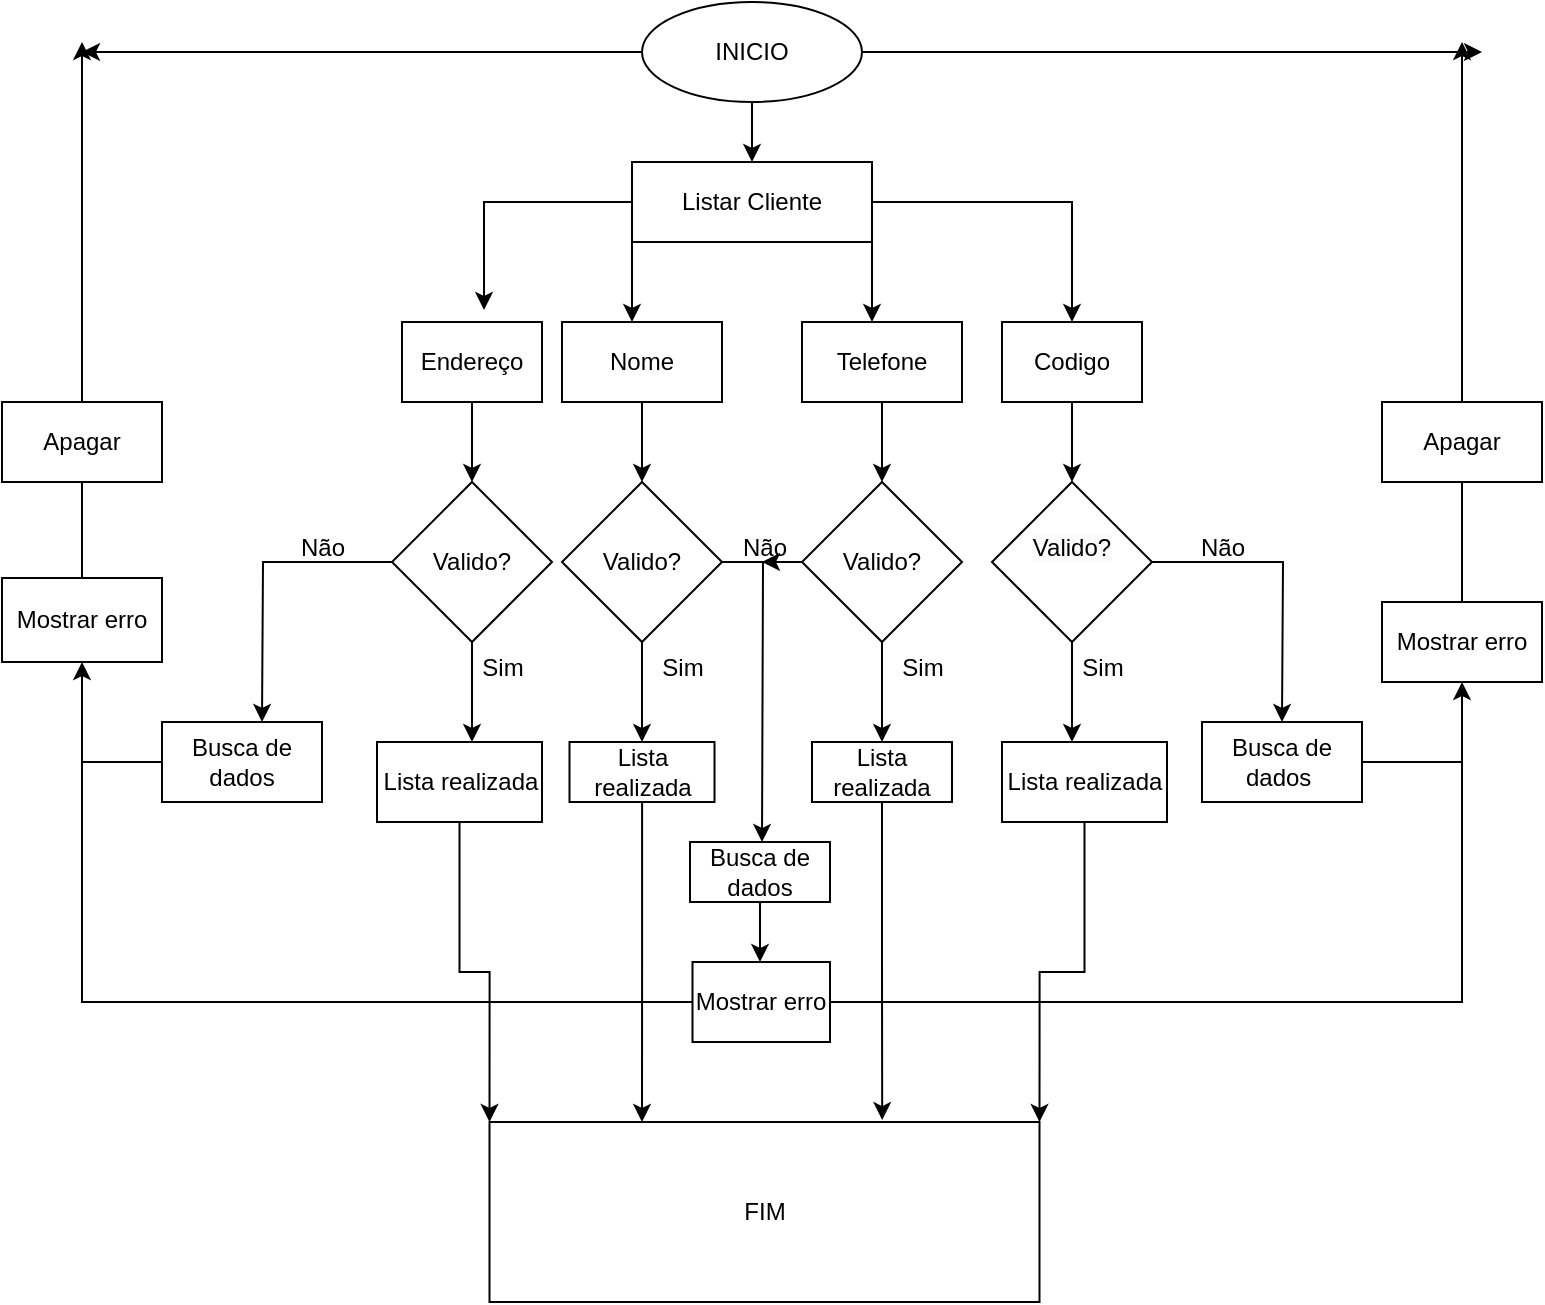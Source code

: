 <mxfile version="24.4.6" type="device" pages="4">
  <diagram name="Página-1" id="yovmghNNfFtqy-05NkIn">
    <mxGraphModel dx="1434" dy="782" grid="1" gridSize="10" guides="1" tooltips="1" connect="1" arrows="1" fold="1" page="1" pageScale="1" pageWidth="827" pageHeight="1169" math="0" shadow="0">
      <root>
        <mxCell id="0" />
        <mxCell id="1" parent="0" />
        <mxCell id="1Sxq55BMcCMkCKBK2sVI-22" style="edgeStyle=orthogonalEdgeStyle;rounded=0;orthogonalLoop=1;jettySize=auto;html=1;" parent="1" source="1Sxq55BMcCMkCKBK2sVI-19" target="1Sxq55BMcCMkCKBK2sVI-23" edge="1">
          <mxGeometry relative="1" as="geometry">
            <mxPoint x="375" y="120" as="targetPoint" />
          </mxGeometry>
        </mxCell>
        <mxCell id="0tiJXVY89KR2C-moHw-1-3" style="edgeStyle=orthogonalEdgeStyle;rounded=0;orthogonalLoop=1;jettySize=auto;html=1;" edge="1" parent="1" source="1Sxq55BMcCMkCKBK2sVI-19">
          <mxGeometry relative="1" as="geometry">
            <mxPoint x="40" y="65" as="targetPoint" />
          </mxGeometry>
        </mxCell>
        <mxCell id="0tiJXVY89KR2C-moHw-1-6" style="edgeStyle=orthogonalEdgeStyle;rounded=0;orthogonalLoop=1;jettySize=auto;html=1;" edge="1" parent="1" source="1Sxq55BMcCMkCKBK2sVI-19">
          <mxGeometry relative="1" as="geometry">
            <mxPoint x="740" y="65" as="targetPoint" />
          </mxGeometry>
        </mxCell>
        <mxCell id="1Sxq55BMcCMkCKBK2sVI-19" value="INICIO" style="ellipse;whiteSpace=wrap;html=1;" parent="1" vertex="1">
          <mxGeometry x="320" y="40" width="110" height="50" as="geometry" />
        </mxCell>
        <mxCell id="1Sxq55BMcCMkCKBK2sVI-24" style="edgeStyle=orthogonalEdgeStyle;rounded=0;orthogonalLoop=1;jettySize=auto;html=1;entryX=0.586;entryY=-0.15;entryDx=0;entryDy=0;entryPerimeter=0;" parent="1" source="1Sxq55BMcCMkCKBK2sVI-23" target="1Sxq55BMcCMkCKBK2sVI-25" edge="1">
          <mxGeometry relative="1" as="geometry">
            <mxPoint x="240" y="190" as="targetPoint" />
          </mxGeometry>
        </mxCell>
        <mxCell id="1Sxq55BMcCMkCKBK2sVI-31" style="edgeStyle=orthogonalEdgeStyle;rounded=0;orthogonalLoop=1;jettySize=auto;html=1;" parent="1" source="1Sxq55BMcCMkCKBK2sVI-23" target="1Sxq55BMcCMkCKBK2sVI-32" edge="1">
          <mxGeometry relative="1" as="geometry">
            <mxPoint x="520" y="200" as="targetPoint" />
          </mxGeometry>
        </mxCell>
        <mxCell id="1Sxq55BMcCMkCKBK2sVI-23" value="Listar Cliente" style="rounded=0;whiteSpace=wrap;html=1;" parent="1" vertex="1">
          <mxGeometry x="315" y="120" width="120" height="40" as="geometry" />
        </mxCell>
        <mxCell id="1Sxq55BMcCMkCKBK2sVI-37" style="edgeStyle=orthogonalEdgeStyle;rounded=0;orthogonalLoop=1;jettySize=auto;html=1;" parent="1" source="1Sxq55BMcCMkCKBK2sVI-25" edge="1">
          <mxGeometry relative="1" as="geometry">
            <mxPoint x="235" y="280" as="targetPoint" />
          </mxGeometry>
        </mxCell>
        <mxCell id="1Sxq55BMcCMkCKBK2sVI-25" value="Endereço" style="rounded=0;whiteSpace=wrap;html=1;" parent="1" vertex="1">
          <mxGeometry x="200" y="200" width="70" height="40" as="geometry" />
        </mxCell>
        <mxCell id="1Sxq55BMcCMkCKBK2sVI-26" value="" style="endArrow=classic;html=1;rounded=0;exitX=0;exitY=1;exitDx=0;exitDy=0;" parent="1" source="1Sxq55BMcCMkCKBK2sVI-23" edge="1">
          <mxGeometry width="50" height="50" relative="1" as="geometry">
            <mxPoint x="390" y="330" as="sourcePoint" />
            <mxPoint x="315" y="200" as="targetPoint" />
          </mxGeometry>
        </mxCell>
        <mxCell id="1Sxq55BMcCMkCKBK2sVI-38" style="edgeStyle=orthogonalEdgeStyle;rounded=0;orthogonalLoop=1;jettySize=auto;html=1;" parent="1" source="1Sxq55BMcCMkCKBK2sVI-27" edge="1">
          <mxGeometry relative="1" as="geometry">
            <mxPoint x="320" y="280" as="targetPoint" />
          </mxGeometry>
        </mxCell>
        <mxCell id="1Sxq55BMcCMkCKBK2sVI-27" value="Nome" style="rounded=0;whiteSpace=wrap;html=1;" parent="1" vertex="1">
          <mxGeometry x="280" y="200" width="80" height="40" as="geometry" />
        </mxCell>
        <mxCell id="1Sxq55BMcCMkCKBK2sVI-39" style="edgeStyle=orthogonalEdgeStyle;rounded=0;orthogonalLoop=1;jettySize=auto;html=1;" parent="1" source="1Sxq55BMcCMkCKBK2sVI-28" edge="1">
          <mxGeometry relative="1" as="geometry">
            <mxPoint x="440" y="280" as="targetPoint" />
          </mxGeometry>
        </mxCell>
        <mxCell id="1Sxq55BMcCMkCKBK2sVI-28" value="Telefone" style="rounded=0;whiteSpace=wrap;html=1;" parent="1" vertex="1">
          <mxGeometry x="400" y="200" width="80" height="40" as="geometry" />
        </mxCell>
        <mxCell id="1Sxq55BMcCMkCKBK2sVI-30" value="" style="endArrow=classic;html=1;rounded=0;exitX=1;exitY=1;exitDx=0;exitDy=0;" parent="1" source="1Sxq55BMcCMkCKBK2sVI-23" edge="1">
          <mxGeometry width="50" height="50" relative="1" as="geometry">
            <mxPoint x="390" y="330" as="sourcePoint" />
            <mxPoint x="435" y="200" as="targetPoint" />
          </mxGeometry>
        </mxCell>
        <mxCell id="1Sxq55BMcCMkCKBK2sVI-42" style="edgeStyle=orthogonalEdgeStyle;rounded=0;orthogonalLoop=1;jettySize=auto;html=1;" parent="1" source="1Sxq55BMcCMkCKBK2sVI-32" edge="1">
          <mxGeometry relative="1" as="geometry">
            <mxPoint x="535" y="280" as="targetPoint" />
          </mxGeometry>
        </mxCell>
        <mxCell id="1Sxq55BMcCMkCKBK2sVI-32" value="Codigo" style="rounded=0;whiteSpace=wrap;html=1;" parent="1" vertex="1">
          <mxGeometry x="500" y="200" width="70" height="40" as="geometry" />
        </mxCell>
        <mxCell id="1Sxq55BMcCMkCKBK2sVI-47" style="edgeStyle=orthogonalEdgeStyle;rounded=0;orthogonalLoop=1;jettySize=auto;html=1;" parent="1" source="1Sxq55BMcCMkCKBK2sVI-43" edge="1">
          <mxGeometry relative="1" as="geometry">
            <mxPoint x="235" y="410" as="targetPoint" />
          </mxGeometry>
        </mxCell>
        <mxCell id="1Sxq55BMcCMkCKBK2sVI-60" style="edgeStyle=orthogonalEdgeStyle;rounded=0;orthogonalLoop=1;jettySize=auto;html=1;" parent="1" source="1Sxq55BMcCMkCKBK2sVI-43" edge="1">
          <mxGeometry relative="1" as="geometry">
            <mxPoint x="130" y="400" as="targetPoint" />
          </mxGeometry>
        </mxCell>
        <mxCell id="1Sxq55BMcCMkCKBK2sVI-43" value="Valido?" style="rhombus;whiteSpace=wrap;html=1;" parent="1" vertex="1">
          <mxGeometry x="195" y="280" width="80" height="80" as="geometry" />
        </mxCell>
        <mxCell id="1Sxq55BMcCMkCKBK2sVI-48" style="edgeStyle=orthogonalEdgeStyle;rounded=0;orthogonalLoop=1;jettySize=auto;html=1;" parent="1" source="1Sxq55BMcCMkCKBK2sVI-44" edge="1">
          <mxGeometry relative="1" as="geometry">
            <mxPoint x="320" y="410" as="targetPoint" />
          </mxGeometry>
        </mxCell>
        <mxCell id="1Sxq55BMcCMkCKBK2sVI-56" style="edgeStyle=orthogonalEdgeStyle;rounded=0;orthogonalLoop=1;jettySize=auto;html=1;" parent="1" source="1Sxq55BMcCMkCKBK2sVI-44" edge="1">
          <mxGeometry relative="1" as="geometry">
            <mxPoint x="380" y="460" as="targetPoint" />
          </mxGeometry>
        </mxCell>
        <mxCell id="1Sxq55BMcCMkCKBK2sVI-44" value="Valido?" style="rhombus;whiteSpace=wrap;html=1;" parent="1" vertex="1">
          <mxGeometry x="280" y="280" width="80" height="80" as="geometry" />
        </mxCell>
        <mxCell id="1Sxq55BMcCMkCKBK2sVI-49" style="edgeStyle=orthogonalEdgeStyle;rounded=0;orthogonalLoop=1;jettySize=auto;html=1;" parent="1" source="1Sxq55BMcCMkCKBK2sVI-45" edge="1">
          <mxGeometry relative="1" as="geometry">
            <mxPoint x="440" y="410" as="targetPoint" />
          </mxGeometry>
        </mxCell>
        <mxCell id="0tiJXVY89KR2C-moHw-1-22" style="edgeStyle=orthogonalEdgeStyle;rounded=0;orthogonalLoop=1;jettySize=auto;html=1;" edge="1" parent="1" source="1Sxq55BMcCMkCKBK2sVI-45">
          <mxGeometry relative="1" as="geometry">
            <mxPoint x="380" y="320" as="targetPoint" />
          </mxGeometry>
        </mxCell>
        <mxCell id="1Sxq55BMcCMkCKBK2sVI-45" value="Valido?" style="rhombus;whiteSpace=wrap;html=1;" parent="1" vertex="1">
          <mxGeometry x="400" y="280" width="80" height="80" as="geometry" />
        </mxCell>
        <mxCell id="1Sxq55BMcCMkCKBK2sVI-50" style="edgeStyle=orthogonalEdgeStyle;rounded=0;orthogonalLoop=1;jettySize=auto;html=1;" parent="1" source="1Sxq55BMcCMkCKBK2sVI-46" edge="1">
          <mxGeometry relative="1" as="geometry">
            <mxPoint x="535" y="410" as="targetPoint" />
          </mxGeometry>
        </mxCell>
        <mxCell id="1Sxq55BMcCMkCKBK2sVI-58" style="edgeStyle=orthogonalEdgeStyle;rounded=0;orthogonalLoop=1;jettySize=auto;html=1;" parent="1" source="1Sxq55BMcCMkCKBK2sVI-46" edge="1">
          <mxGeometry relative="1" as="geometry">
            <mxPoint x="640" y="400" as="targetPoint" />
          </mxGeometry>
        </mxCell>
        <mxCell id="1Sxq55BMcCMkCKBK2sVI-46" value="&#xa;&lt;span style=&quot;color: rgb(0, 0, 0); font-family: Helvetica; font-size: 12px; font-style: normal; font-variant-ligatures: normal; font-variant-caps: normal; font-weight: 400; letter-spacing: normal; orphans: 2; text-align: center; text-indent: 0px; text-transform: none; widows: 2; word-spacing: 0px; -webkit-text-stroke-width: 0px; white-space: normal; background-color: rgb(251, 251, 251); text-decoration-thickness: initial; text-decoration-style: initial; text-decoration-color: initial; display: inline !important; float: none;&quot;&gt;Valido?&lt;/span&gt;&#xa;&#xa;" style="rhombus;whiteSpace=wrap;html=1;" parent="1" vertex="1">
          <mxGeometry x="495" y="280" width="80" height="80" as="geometry" />
        </mxCell>
        <mxCell id="1Sxq55BMcCMkCKBK2sVI-51" value="Sim" style="text;html=1;align=center;verticalAlign=middle;resizable=0;points=[];autosize=1;strokeColor=none;fillColor=none;" parent="1" vertex="1">
          <mxGeometry x="230" y="358" width="40" height="30" as="geometry" />
        </mxCell>
        <mxCell id="1Sxq55BMcCMkCKBK2sVI-52" value="Sim" style="text;html=1;align=center;verticalAlign=middle;resizable=0;points=[];autosize=1;strokeColor=none;fillColor=none;" parent="1" vertex="1">
          <mxGeometry x="320" y="358" width="40" height="30" as="geometry" />
        </mxCell>
        <mxCell id="1Sxq55BMcCMkCKBK2sVI-53" value="Sim" style="text;html=1;align=center;verticalAlign=middle;resizable=0;points=[];autosize=1;strokeColor=none;fillColor=none;" parent="1" vertex="1">
          <mxGeometry x="440" y="358" width="40" height="30" as="geometry" />
        </mxCell>
        <mxCell id="1Sxq55BMcCMkCKBK2sVI-54" value="Sim" style="text;html=1;align=center;verticalAlign=middle;resizable=0;points=[];autosize=1;strokeColor=none;fillColor=none;" parent="1" vertex="1">
          <mxGeometry x="530" y="358" width="40" height="30" as="geometry" />
        </mxCell>
        <mxCell id="1Sxq55BMcCMkCKBK2sVI-57" value="Não" style="text;html=1;align=center;verticalAlign=middle;resizable=0;points=[];autosize=1;strokeColor=none;fillColor=none;" parent="1" vertex="1">
          <mxGeometry x="356.25" y="298" width="50" height="30" as="geometry" />
        </mxCell>
        <mxCell id="1Sxq55BMcCMkCKBK2sVI-59" value="Não" style="text;html=1;align=center;verticalAlign=middle;resizable=0;points=[];autosize=1;strokeColor=none;fillColor=none;" parent="1" vertex="1">
          <mxGeometry x="585" y="298" width="50" height="30" as="geometry" />
        </mxCell>
        <mxCell id="1Sxq55BMcCMkCKBK2sVI-61" value="Não" style="text;html=1;align=center;verticalAlign=middle;resizable=0;points=[];autosize=1;strokeColor=none;fillColor=none;" parent="1" vertex="1">
          <mxGeometry x="135" y="298" width="50" height="30" as="geometry" />
        </mxCell>
        <mxCell id="0tiJXVY89KR2C-moHw-1-1" value="Busca de dados" style="rounded=0;whiteSpace=wrap;html=1;" vertex="1" parent="1">
          <mxGeometry x="80" y="400" width="80" height="40" as="geometry" />
        </mxCell>
        <mxCell id="0tiJXVY89KR2C-moHw-1-4" value="Busca de dados&amp;nbsp;" style="rounded=0;whiteSpace=wrap;html=1;" vertex="1" parent="1">
          <mxGeometry x="600" y="400" width="80" height="40" as="geometry" />
        </mxCell>
        <mxCell id="0tiJXVY89KR2C-moHw-1-29" style="edgeStyle=orthogonalEdgeStyle;rounded=0;orthogonalLoop=1;jettySize=auto;html=1;entryX=0;entryY=0;entryDx=0;entryDy=0;" edge="1" parent="1" source="0tiJXVY89KR2C-moHw-1-7" target="0tiJXVY89KR2C-moHw-1-40">
          <mxGeometry relative="1" as="geometry">
            <mxPoint x="229" y="640" as="targetPoint" />
          </mxGeometry>
        </mxCell>
        <mxCell id="0tiJXVY89KR2C-moHw-1-7" value="Lista realizada" style="rounded=0;whiteSpace=wrap;html=1;" vertex="1" parent="1">
          <mxGeometry x="187.5" y="410" width="82.5" height="40" as="geometry" />
        </mxCell>
        <mxCell id="0tiJXVY89KR2C-moHw-1-9" value="Mostrar erro" style="rounded=0;whiteSpace=wrap;html=1;" vertex="1" parent="1">
          <mxGeometry y="328" width="80" height="42" as="geometry" />
        </mxCell>
        <mxCell id="0tiJXVY89KR2C-moHw-1-12" value="Mostrar erro" style="rounded=0;whiteSpace=wrap;html=1;" vertex="1" parent="1">
          <mxGeometry x="690" y="340" width="80" height="40" as="geometry" />
        </mxCell>
        <mxCell id="0tiJXVY89KR2C-moHw-1-31" style="edgeStyle=orthogonalEdgeStyle;rounded=0;orthogonalLoop=1;jettySize=auto;html=1;entryX=1;entryY=0;entryDx=0;entryDy=0;" edge="1" parent="1" source="0tiJXVY89KR2C-moHw-1-15" target="0tiJXVY89KR2C-moHw-1-40">
          <mxGeometry relative="1" as="geometry">
            <mxPoint x="541.25" y="580" as="targetPoint" />
          </mxGeometry>
        </mxCell>
        <mxCell id="0tiJXVY89KR2C-moHw-1-15" value="Lista realizada" style="rounded=0;whiteSpace=wrap;html=1;" vertex="1" parent="1">
          <mxGeometry x="500" y="410" width="82.5" height="40" as="geometry" />
        </mxCell>
        <mxCell id="0tiJXVY89KR2C-moHw-1-30" style="edgeStyle=orthogonalEdgeStyle;rounded=0;orthogonalLoop=1;jettySize=auto;html=1;entryX=0.714;entryY=-0.011;entryDx=0;entryDy=0;entryPerimeter=0;" edge="1" parent="1" source="0tiJXVY89KR2C-moHw-1-17" target="0tiJXVY89KR2C-moHw-1-40">
          <mxGeometry relative="1" as="geometry">
            <mxPoint x="440" y="580" as="targetPoint" />
          </mxGeometry>
        </mxCell>
        <mxCell id="0tiJXVY89KR2C-moHw-1-17" value="Lista realizada" style="rounded=0;whiteSpace=wrap;html=1;" vertex="1" parent="1">
          <mxGeometry x="405" y="410" width="70" height="30" as="geometry" />
        </mxCell>
        <mxCell id="0tiJXVY89KR2C-moHw-1-28" style="edgeStyle=orthogonalEdgeStyle;rounded=0;orthogonalLoop=1;jettySize=auto;html=1;" edge="1" parent="1" source="0tiJXVY89KR2C-moHw-1-18">
          <mxGeometry relative="1" as="geometry">
            <mxPoint x="320" y="600" as="targetPoint" />
          </mxGeometry>
        </mxCell>
        <mxCell id="0tiJXVY89KR2C-moHw-1-18" value="Lista realizada" style="rounded=0;whiteSpace=wrap;html=1;" vertex="1" parent="1">
          <mxGeometry x="283.75" y="410" width="72.5" height="30" as="geometry" />
        </mxCell>
        <mxCell id="0tiJXVY89KR2C-moHw-1-23" style="edgeStyle=orthogonalEdgeStyle;rounded=0;orthogonalLoop=1;jettySize=auto;html=1;" edge="1" parent="1" source="0tiJXVY89KR2C-moHw-1-19">
          <mxGeometry relative="1" as="geometry">
            <mxPoint x="379" y="520" as="targetPoint" />
          </mxGeometry>
        </mxCell>
        <mxCell id="0tiJXVY89KR2C-moHw-1-19" value="Busca de dados" style="rounded=0;whiteSpace=wrap;html=1;" vertex="1" parent="1">
          <mxGeometry x="344" y="460" width="70" height="30" as="geometry" />
        </mxCell>
        <mxCell id="0tiJXVY89KR2C-moHw-1-25" style="edgeStyle=orthogonalEdgeStyle;rounded=0;orthogonalLoop=1;jettySize=auto;html=1;entryX=0.5;entryY=1;entryDx=0;entryDy=0;" edge="1" parent="1" source="0tiJXVY89KR2C-moHw-1-24" target="0tiJXVY89KR2C-moHw-1-12">
          <mxGeometry relative="1" as="geometry">
            <mxPoint x="730" y="420" as="targetPoint" />
          </mxGeometry>
        </mxCell>
        <mxCell id="0tiJXVY89KR2C-moHw-1-26" style="edgeStyle=orthogonalEdgeStyle;rounded=0;orthogonalLoop=1;jettySize=auto;html=1;entryX=0.5;entryY=1;entryDx=0;entryDy=0;" edge="1" parent="1" source="0tiJXVY89KR2C-moHw-1-24" target="0tiJXVY89KR2C-moHw-1-9">
          <mxGeometry relative="1" as="geometry">
            <mxPoint x="40" y="410" as="targetPoint" />
          </mxGeometry>
        </mxCell>
        <mxCell id="0tiJXVY89KR2C-moHw-1-24" value="Mostrar erro" style="rounded=0;whiteSpace=wrap;html=1;" vertex="1" parent="1">
          <mxGeometry x="345.25" y="520" width="68.75" height="40" as="geometry" />
        </mxCell>
        <mxCell id="0tiJXVY89KR2C-moHw-1-32" value="" style="endArrow=none;html=1;rounded=0;" edge="1" parent="1">
          <mxGeometry width="50" height="50" relative="1" as="geometry">
            <mxPoint x="40" y="420" as="sourcePoint" />
            <mxPoint x="80" y="420" as="targetPoint" />
          </mxGeometry>
        </mxCell>
        <mxCell id="0tiJXVY89KR2C-moHw-1-33" value="" style="endArrow=none;html=1;rounded=0;" edge="1" parent="1" target="0tiJXVY89KR2C-moHw-1-34">
          <mxGeometry width="50" height="50" relative="1" as="geometry">
            <mxPoint x="40" y="328" as="sourcePoint" />
            <mxPoint x="40" y="280" as="targetPoint" />
          </mxGeometry>
        </mxCell>
        <mxCell id="0tiJXVY89KR2C-moHw-1-35" style="edgeStyle=orthogonalEdgeStyle;rounded=0;orthogonalLoop=1;jettySize=auto;html=1;" edge="1" parent="1" source="0tiJXVY89KR2C-moHw-1-34">
          <mxGeometry relative="1" as="geometry">
            <mxPoint x="40" y="60" as="targetPoint" />
          </mxGeometry>
        </mxCell>
        <mxCell id="0tiJXVY89KR2C-moHw-1-34" value="Apagar" style="rounded=0;whiteSpace=wrap;html=1;" vertex="1" parent="1">
          <mxGeometry y="240" width="80" height="40" as="geometry" />
        </mxCell>
        <mxCell id="0tiJXVY89KR2C-moHw-1-39" style="edgeStyle=orthogonalEdgeStyle;rounded=0;orthogonalLoop=1;jettySize=auto;html=1;" edge="1" parent="1" source="0tiJXVY89KR2C-moHw-1-36">
          <mxGeometry relative="1" as="geometry">
            <mxPoint x="730" y="60" as="targetPoint" />
          </mxGeometry>
        </mxCell>
        <mxCell id="0tiJXVY89KR2C-moHw-1-36" value="Apagar" style="rounded=0;whiteSpace=wrap;html=1;" vertex="1" parent="1">
          <mxGeometry x="690" y="240" width="80" height="40" as="geometry" />
        </mxCell>
        <mxCell id="0tiJXVY89KR2C-moHw-1-37" value="" style="endArrow=none;html=1;rounded=0;" edge="1" parent="1">
          <mxGeometry width="50" height="50" relative="1" as="geometry">
            <mxPoint x="680" y="420" as="sourcePoint" />
            <mxPoint x="730" y="430" as="targetPoint" />
            <Array as="points">
              <mxPoint x="730" y="420" />
            </Array>
          </mxGeometry>
        </mxCell>
        <mxCell id="0tiJXVY89KR2C-moHw-1-38" value="" style="endArrow=none;html=1;rounded=0;entryX=0.5;entryY=1;entryDx=0;entryDy=0;" edge="1" parent="1" target="0tiJXVY89KR2C-moHw-1-36">
          <mxGeometry width="50" height="50" relative="1" as="geometry">
            <mxPoint x="730" y="340" as="sourcePoint" />
            <mxPoint x="780" y="290" as="targetPoint" />
          </mxGeometry>
        </mxCell>
        <mxCell id="0tiJXVY89KR2C-moHw-1-40" value="FIM" style="rounded=0;whiteSpace=wrap;html=1;" vertex="1" parent="1">
          <mxGeometry x="243.75" y="600" width="275" height="90" as="geometry" />
        </mxCell>
      </root>
    </mxGraphModel>
  </diagram>
  <diagram id="7mvt5frkb9i1L_ysjaad" name="Página-2">
    <mxGraphModel dx="1434" dy="782" grid="1" gridSize="10" guides="1" tooltips="1" connect="1" arrows="1" fold="1" page="1" pageScale="1" pageWidth="827" pageHeight="1169" math="0" shadow="0">
      <root>
        <mxCell id="0" />
        <mxCell id="1" parent="0" />
        <mxCell id="DKYwq71alq9PXu8EAg7v-1" value="INICIO" style="ellipse;whiteSpace=wrap;html=1;" vertex="1" parent="1">
          <mxGeometry x="320" y="30" width="120" height="60" as="geometry" />
        </mxCell>
        <mxCell id="aWp90bfrNxm0MnQEue_e-1" style="edgeStyle=orthogonalEdgeStyle;rounded=0;orthogonalLoop=1;jettySize=auto;html=1;" edge="1" parent="1" target="aWp90bfrNxm0MnQEue_e-6">
          <mxGeometry relative="1" as="geometry">
            <mxPoint x="375" y="120" as="targetPoint" />
            <mxPoint x="375" y="90" as="sourcePoint" />
          </mxGeometry>
        </mxCell>
        <mxCell id="aWp90bfrNxm0MnQEue_e-2" style="edgeStyle=orthogonalEdgeStyle;rounded=0;orthogonalLoop=1;jettySize=auto;html=1;" edge="1" parent="1">
          <mxGeometry relative="1" as="geometry">
            <mxPoint x="40" y="65" as="targetPoint" />
            <mxPoint x="320" y="65" as="sourcePoint" />
          </mxGeometry>
        </mxCell>
        <mxCell id="aWp90bfrNxm0MnQEue_e-3" style="edgeStyle=orthogonalEdgeStyle;rounded=0;orthogonalLoop=1;jettySize=auto;html=1;" edge="1" parent="1">
          <mxGeometry relative="1" as="geometry">
            <mxPoint x="740" y="65" as="targetPoint" />
            <mxPoint x="430" y="65" as="sourcePoint" />
          </mxGeometry>
        </mxCell>
        <mxCell id="aWp90bfrNxm0MnQEue_e-4" style="edgeStyle=orthogonalEdgeStyle;rounded=0;orthogonalLoop=1;jettySize=auto;html=1;entryX=0.586;entryY=-0.15;entryDx=0;entryDy=0;entryPerimeter=0;" edge="1" parent="1" source="aWp90bfrNxm0MnQEue_e-6" target="aWp90bfrNxm0MnQEue_e-8">
          <mxGeometry relative="1" as="geometry">
            <mxPoint x="240" y="190" as="targetPoint" />
          </mxGeometry>
        </mxCell>
        <mxCell id="aWp90bfrNxm0MnQEue_e-5" style="edgeStyle=orthogonalEdgeStyle;rounded=0;orthogonalLoop=1;jettySize=auto;html=1;" edge="1" parent="1" source="aWp90bfrNxm0MnQEue_e-6" target="aWp90bfrNxm0MnQEue_e-16">
          <mxGeometry relative="1" as="geometry">
            <mxPoint x="520" y="200" as="targetPoint" />
          </mxGeometry>
        </mxCell>
        <mxCell id="aWp90bfrNxm0MnQEue_e-6" value="Listar fornecedor" style="rounded=0;whiteSpace=wrap;html=1;" vertex="1" parent="1">
          <mxGeometry x="315" y="120" width="120" height="40" as="geometry" />
        </mxCell>
        <mxCell id="aWp90bfrNxm0MnQEue_e-7" style="edgeStyle=orthogonalEdgeStyle;rounded=0;orthogonalLoop=1;jettySize=auto;html=1;" edge="1" parent="1" source="aWp90bfrNxm0MnQEue_e-8">
          <mxGeometry relative="1" as="geometry">
            <mxPoint x="235" y="280" as="targetPoint" />
          </mxGeometry>
        </mxCell>
        <mxCell id="aWp90bfrNxm0MnQEue_e-8" value="Email" style="rounded=0;whiteSpace=wrap;html=1;" vertex="1" parent="1">
          <mxGeometry x="200" y="200" width="70" height="40" as="geometry" />
        </mxCell>
        <mxCell id="aWp90bfrNxm0MnQEue_e-9" value="" style="endArrow=classic;html=1;rounded=0;exitX=0;exitY=1;exitDx=0;exitDy=0;" edge="1" parent="1" source="aWp90bfrNxm0MnQEue_e-6">
          <mxGeometry width="50" height="50" relative="1" as="geometry">
            <mxPoint x="390" y="330" as="sourcePoint" />
            <mxPoint x="315" y="200" as="targetPoint" />
          </mxGeometry>
        </mxCell>
        <mxCell id="aWp90bfrNxm0MnQEue_e-10" style="edgeStyle=orthogonalEdgeStyle;rounded=0;orthogonalLoop=1;jettySize=auto;html=1;" edge="1" parent="1" source="aWp90bfrNxm0MnQEue_e-11">
          <mxGeometry relative="1" as="geometry">
            <mxPoint x="320" y="280" as="targetPoint" />
          </mxGeometry>
        </mxCell>
        <mxCell id="aWp90bfrNxm0MnQEue_e-11" value="Nome" style="rounded=0;whiteSpace=wrap;html=1;" vertex="1" parent="1">
          <mxGeometry x="280" y="200" width="80" height="40" as="geometry" />
        </mxCell>
        <mxCell id="aWp90bfrNxm0MnQEue_e-12" style="edgeStyle=orthogonalEdgeStyle;rounded=0;orthogonalLoop=1;jettySize=auto;html=1;" edge="1" parent="1" source="aWp90bfrNxm0MnQEue_e-13">
          <mxGeometry relative="1" as="geometry">
            <mxPoint x="440" y="280" as="targetPoint" />
          </mxGeometry>
        </mxCell>
        <mxCell id="aWp90bfrNxm0MnQEue_e-13" value="Telefone" style="rounded=0;whiteSpace=wrap;html=1;" vertex="1" parent="1">
          <mxGeometry x="400" y="200" width="80" height="40" as="geometry" />
        </mxCell>
        <mxCell id="aWp90bfrNxm0MnQEue_e-14" value="" style="endArrow=classic;html=1;rounded=0;exitX=1;exitY=1;exitDx=0;exitDy=0;" edge="1" parent="1" source="aWp90bfrNxm0MnQEue_e-6">
          <mxGeometry width="50" height="50" relative="1" as="geometry">
            <mxPoint x="390" y="330" as="sourcePoint" />
            <mxPoint x="435" y="200" as="targetPoint" />
          </mxGeometry>
        </mxCell>
        <mxCell id="aWp90bfrNxm0MnQEue_e-15" style="edgeStyle=orthogonalEdgeStyle;rounded=0;orthogonalLoop=1;jettySize=auto;html=1;" edge="1" parent="1" source="aWp90bfrNxm0MnQEue_e-16">
          <mxGeometry relative="1" as="geometry">
            <mxPoint x="535" y="280" as="targetPoint" />
          </mxGeometry>
        </mxCell>
        <mxCell id="aWp90bfrNxm0MnQEue_e-16" value="Codigo" style="rounded=0;whiteSpace=wrap;html=1;" vertex="1" parent="1">
          <mxGeometry x="500" y="200" width="70" height="40" as="geometry" />
        </mxCell>
        <mxCell id="aWp90bfrNxm0MnQEue_e-17" style="edgeStyle=orthogonalEdgeStyle;rounded=0;orthogonalLoop=1;jettySize=auto;html=1;" edge="1" parent="1" source="aWp90bfrNxm0MnQEue_e-19">
          <mxGeometry relative="1" as="geometry">
            <mxPoint x="235" y="410" as="targetPoint" />
          </mxGeometry>
        </mxCell>
        <mxCell id="aWp90bfrNxm0MnQEue_e-18" style="edgeStyle=orthogonalEdgeStyle;rounded=0;orthogonalLoop=1;jettySize=auto;html=1;" edge="1" parent="1" source="aWp90bfrNxm0MnQEue_e-19">
          <mxGeometry relative="1" as="geometry">
            <mxPoint x="130" y="400" as="targetPoint" />
          </mxGeometry>
        </mxCell>
        <mxCell id="aWp90bfrNxm0MnQEue_e-19" value="Valido?" style="rhombus;whiteSpace=wrap;html=1;" vertex="1" parent="1">
          <mxGeometry x="195" y="280" width="80" height="80" as="geometry" />
        </mxCell>
        <mxCell id="aWp90bfrNxm0MnQEue_e-20" style="edgeStyle=orthogonalEdgeStyle;rounded=0;orthogonalLoop=1;jettySize=auto;html=1;" edge="1" parent="1" source="aWp90bfrNxm0MnQEue_e-22">
          <mxGeometry relative="1" as="geometry">
            <mxPoint x="320" y="410" as="targetPoint" />
          </mxGeometry>
        </mxCell>
        <mxCell id="aWp90bfrNxm0MnQEue_e-21" style="edgeStyle=orthogonalEdgeStyle;rounded=0;orthogonalLoop=1;jettySize=auto;html=1;" edge="1" parent="1" source="aWp90bfrNxm0MnQEue_e-22">
          <mxGeometry relative="1" as="geometry">
            <mxPoint x="380" y="460" as="targetPoint" />
          </mxGeometry>
        </mxCell>
        <mxCell id="aWp90bfrNxm0MnQEue_e-22" value="Valido?" style="rhombus;whiteSpace=wrap;html=1;" vertex="1" parent="1">
          <mxGeometry x="280" y="280" width="80" height="80" as="geometry" />
        </mxCell>
        <mxCell id="aWp90bfrNxm0MnQEue_e-23" style="edgeStyle=orthogonalEdgeStyle;rounded=0;orthogonalLoop=1;jettySize=auto;html=1;" edge="1" parent="1" source="aWp90bfrNxm0MnQEue_e-25">
          <mxGeometry relative="1" as="geometry">
            <mxPoint x="440" y="410" as="targetPoint" />
          </mxGeometry>
        </mxCell>
        <mxCell id="aWp90bfrNxm0MnQEue_e-24" style="edgeStyle=orthogonalEdgeStyle;rounded=0;orthogonalLoop=1;jettySize=auto;html=1;" edge="1" parent="1" source="aWp90bfrNxm0MnQEue_e-25">
          <mxGeometry relative="1" as="geometry">
            <mxPoint x="380" y="320" as="targetPoint" />
          </mxGeometry>
        </mxCell>
        <mxCell id="aWp90bfrNxm0MnQEue_e-25" value="Valido?" style="rhombus;whiteSpace=wrap;html=1;" vertex="1" parent="1">
          <mxGeometry x="400" y="280" width="80" height="80" as="geometry" />
        </mxCell>
        <mxCell id="aWp90bfrNxm0MnQEue_e-26" style="edgeStyle=orthogonalEdgeStyle;rounded=0;orthogonalLoop=1;jettySize=auto;html=1;" edge="1" parent="1" source="aWp90bfrNxm0MnQEue_e-28">
          <mxGeometry relative="1" as="geometry">
            <mxPoint x="535" y="410" as="targetPoint" />
          </mxGeometry>
        </mxCell>
        <mxCell id="aWp90bfrNxm0MnQEue_e-27" style="edgeStyle=orthogonalEdgeStyle;rounded=0;orthogonalLoop=1;jettySize=auto;html=1;" edge="1" parent="1" source="aWp90bfrNxm0MnQEue_e-28">
          <mxGeometry relative="1" as="geometry">
            <mxPoint x="640" y="400" as="targetPoint" />
          </mxGeometry>
        </mxCell>
        <mxCell id="aWp90bfrNxm0MnQEue_e-28" value="&#xa;&lt;span style=&quot;color: rgb(0, 0, 0); font-family: Helvetica; font-size: 12px; font-style: normal; font-variant-ligatures: normal; font-variant-caps: normal; font-weight: 400; letter-spacing: normal; orphans: 2; text-align: center; text-indent: 0px; text-transform: none; widows: 2; word-spacing: 0px; -webkit-text-stroke-width: 0px; white-space: normal; background-color: rgb(251, 251, 251); text-decoration-thickness: initial; text-decoration-style: initial; text-decoration-color: initial; display: inline !important; float: none;&quot;&gt;Valido?&lt;/span&gt;&#xa;&#xa;" style="rhombus;whiteSpace=wrap;html=1;" vertex="1" parent="1">
          <mxGeometry x="495" y="280" width="80" height="80" as="geometry" />
        </mxCell>
        <mxCell id="aWp90bfrNxm0MnQEue_e-29" value="Sim" style="text;html=1;align=center;verticalAlign=middle;resizable=0;points=[];autosize=1;strokeColor=none;fillColor=none;" vertex="1" parent="1">
          <mxGeometry x="230" y="358" width="40" height="30" as="geometry" />
        </mxCell>
        <mxCell id="aWp90bfrNxm0MnQEue_e-30" value="Sim" style="text;html=1;align=center;verticalAlign=middle;resizable=0;points=[];autosize=1;strokeColor=none;fillColor=none;" vertex="1" parent="1">
          <mxGeometry x="320" y="358" width="40" height="30" as="geometry" />
        </mxCell>
        <mxCell id="aWp90bfrNxm0MnQEue_e-31" value="Sim" style="text;html=1;align=center;verticalAlign=middle;resizable=0;points=[];autosize=1;strokeColor=none;fillColor=none;" vertex="1" parent="1">
          <mxGeometry x="440" y="358" width="40" height="30" as="geometry" />
        </mxCell>
        <mxCell id="aWp90bfrNxm0MnQEue_e-32" value="Sim" style="text;html=1;align=center;verticalAlign=middle;resizable=0;points=[];autosize=1;strokeColor=none;fillColor=none;" vertex="1" parent="1">
          <mxGeometry x="530" y="358" width="40" height="30" as="geometry" />
        </mxCell>
        <mxCell id="aWp90bfrNxm0MnQEue_e-33" value="Não" style="text;html=1;align=center;verticalAlign=middle;resizable=0;points=[];autosize=1;strokeColor=none;fillColor=none;" vertex="1" parent="1">
          <mxGeometry x="356.25" y="298" width="50" height="30" as="geometry" />
        </mxCell>
        <mxCell id="aWp90bfrNxm0MnQEue_e-34" value="Não" style="text;html=1;align=center;verticalAlign=middle;resizable=0;points=[];autosize=1;strokeColor=none;fillColor=none;" vertex="1" parent="1">
          <mxGeometry x="585" y="298" width="50" height="30" as="geometry" />
        </mxCell>
        <mxCell id="aWp90bfrNxm0MnQEue_e-35" value="Não" style="text;html=1;align=center;verticalAlign=middle;resizable=0;points=[];autosize=1;strokeColor=none;fillColor=none;" vertex="1" parent="1">
          <mxGeometry x="135" y="298" width="50" height="30" as="geometry" />
        </mxCell>
        <mxCell id="aWp90bfrNxm0MnQEue_e-36" value="Busca de dados" style="rounded=0;whiteSpace=wrap;html=1;" vertex="1" parent="1">
          <mxGeometry x="80" y="400" width="80" height="40" as="geometry" />
        </mxCell>
        <mxCell id="aWp90bfrNxm0MnQEue_e-37" value="Busca de dados&amp;nbsp;" style="rounded=0;whiteSpace=wrap;html=1;" vertex="1" parent="1">
          <mxGeometry x="600" y="400" width="80" height="40" as="geometry" />
        </mxCell>
        <mxCell id="aWp90bfrNxm0MnQEue_e-38" style="edgeStyle=orthogonalEdgeStyle;rounded=0;orthogonalLoop=1;jettySize=auto;html=1;entryX=0;entryY=0;entryDx=0;entryDy=0;" edge="1" parent="1" source="aWp90bfrNxm0MnQEue_e-39" target="aWp90bfrNxm0MnQEue_e-59">
          <mxGeometry relative="1" as="geometry">
            <mxPoint x="229" y="640" as="targetPoint" />
          </mxGeometry>
        </mxCell>
        <mxCell id="aWp90bfrNxm0MnQEue_e-39" value="Lista realizada" style="rounded=0;whiteSpace=wrap;html=1;" vertex="1" parent="1">
          <mxGeometry x="187.5" y="410" width="82.5" height="40" as="geometry" />
        </mxCell>
        <mxCell id="aWp90bfrNxm0MnQEue_e-40" value="Mostrar erro" style="rounded=0;whiteSpace=wrap;html=1;" vertex="1" parent="1">
          <mxGeometry x="690" y="340" width="80" height="40" as="geometry" />
        </mxCell>
        <mxCell id="aWp90bfrNxm0MnQEue_e-41" style="edgeStyle=orthogonalEdgeStyle;rounded=0;orthogonalLoop=1;jettySize=auto;html=1;entryX=1;entryY=0;entryDx=0;entryDy=0;" edge="1" parent="1" source="aWp90bfrNxm0MnQEue_e-42" target="aWp90bfrNxm0MnQEue_e-59">
          <mxGeometry relative="1" as="geometry">
            <mxPoint x="541.25" y="580" as="targetPoint" />
          </mxGeometry>
        </mxCell>
        <mxCell id="aWp90bfrNxm0MnQEue_e-42" value="Lista realizada" style="rounded=0;whiteSpace=wrap;html=1;" vertex="1" parent="1">
          <mxGeometry x="500" y="410" width="82.5" height="40" as="geometry" />
        </mxCell>
        <mxCell id="aWp90bfrNxm0MnQEue_e-43" style="edgeStyle=orthogonalEdgeStyle;rounded=0;orthogonalLoop=1;jettySize=auto;html=1;entryX=0.714;entryY=-0.011;entryDx=0;entryDy=0;entryPerimeter=0;" edge="1" parent="1" source="aWp90bfrNxm0MnQEue_e-44" target="aWp90bfrNxm0MnQEue_e-59">
          <mxGeometry relative="1" as="geometry">
            <mxPoint x="440" y="580" as="targetPoint" />
          </mxGeometry>
        </mxCell>
        <mxCell id="aWp90bfrNxm0MnQEue_e-44" value="Lista realizada" style="rounded=0;whiteSpace=wrap;html=1;" vertex="1" parent="1">
          <mxGeometry x="405" y="410" width="70" height="30" as="geometry" />
        </mxCell>
        <mxCell id="aWp90bfrNxm0MnQEue_e-45" style="edgeStyle=orthogonalEdgeStyle;rounded=0;orthogonalLoop=1;jettySize=auto;html=1;" edge="1" parent="1" source="aWp90bfrNxm0MnQEue_e-46">
          <mxGeometry relative="1" as="geometry">
            <mxPoint x="320" y="600" as="targetPoint" />
          </mxGeometry>
        </mxCell>
        <mxCell id="aWp90bfrNxm0MnQEue_e-46" value="Lista realizada" style="rounded=0;whiteSpace=wrap;html=1;" vertex="1" parent="1">
          <mxGeometry x="283.75" y="410" width="72.5" height="30" as="geometry" />
        </mxCell>
        <mxCell id="aWp90bfrNxm0MnQEue_e-47" style="edgeStyle=orthogonalEdgeStyle;rounded=0;orthogonalLoop=1;jettySize=auto;html=1;" edge="1" parent="1" source="aWp90bfrNxm0MnQEue_e-48">
          <mxGeometry relative="1" as="geometry">
            <mxPoint x="379" y="520" as="targetPoint" />
          </mxGeometry>
        </mxCell>
        <mxCell id="aWp90bfrNxm0MnQEue_e-48" value="Busca de dados" style="rounded=0;whiteSpace=wrap;html=1;" vertex="1" parent="1">
          <mxGeometry x="344" y="460" width="70" height="30" as="geometry" />
        </mxCell>
        <mxCell id="aWp90bfrNxm0MnQEue_e-49" style="edgeStyle=orthogonalEdgeStyle;rounded=0;orthogonalLoop=1;jettySize=auto;html=1;entryX=0.5;entryY=1;entryDx=0;entryDy=0;" edge="1" parent="1" source="aWp90bfrNxm0MnQEue_e-51" target="aWp90bfrNxm0MnQEue_e-40">
          <mxGeometry relative="1" as="geometry">
            <mxPoint x="730" y="420" as="targetPoint" />
          </mxGeometry>
        </mxCell>
        <mxCell id="aWp90bfrNxm0MnQEue_e-50" style="edgeStyle=orthogonalEdgeStyle;rounded=0;orthogonalLoop=1;jettySize=auto;html=1;entryX=0.5;entryY=1;entryDx=0;entryDy=0;" edge="1" parent="1" source="aWp90bfrNxm0MnQEue_e-51">
          <mxGeometry relative="1" as="geometry">
            <mxPoint x="40" y="370" as="targetPoint" />
          </mxGeometry>
        </mxCell>
        <mxCell id="aWp90bfrNxm0MnQEue_e-51" value="Mostrar erro" style="rounded=0;whiteSpace=wrap;html=1;" vertex="1" parent="1">
          <mxGeometry x="345.25" y="520" width="68.75" height="40" as="geometry" />
        </mxCell>
        <mxCell id="aWp90bfrNxm0MnQEue_e-52" value="" style="endArrow=none;html=1;rounded=0;" edge="1" parent="1">
          <mxGeometry width="50" height="50" relative="1" as="geometry">
            <mxPoint x="40" y="420" as="sourcePoint" />
            <mxPoint x="80" y="420" as="targetPoint" />
          </mxGeometry>
        </mxCell>
        <mxCell id="aWp90bfrNxm0MnQEue_e-53" value="" style="endArrow=none;html=1;rounded=0;" edge="1" parent="1">
          <mxGeometry width="50" height="50" relative="1" as="geometry">
            <mxPoint x="40" y="328" as="sourcePoint" />
            <mxPoint x="40" y="280" as="targetPoint" />
          </mxGeometry>
        </mxCell>
        <mxCell id="aWp90bfrNxm0MnQEue_e-54" style="edgeStyle=orthogonalEdgeStyle;rounded=0;orthogonalLoop=1;jettySize=auto;html=1;" edge="1" parent="1">
          <mxGeometry relative="1" as="geometry">
            <mxPoint x="40" y="60" as="targetPoint" />
            <mxPoint x="40" y="240" as="sourcePoint" />
          </mxGeometry>
        </mxCell>
        <mxCell id="aWp90bfrNxm0MnQEue_e-55" style="edgeStyle=orthogonalEdgeStyle;rounded=0;orthogonalLoop=1;jettySize=auto;html=1;" edge="1" parent="1" source="aWp90bfrNxm0MnQEue_e-56">
          <mxGeometry relative="1" as="geometry">
            <mxPoint x="730" y="60" as="targetPoint" />
          </mxGeometry>
        </mxCell>
        <mxCell id="aWp90bfrNxm0MnQEue_e-56" value="Apagar" style="rounded=0;whiteSpace=wrap;html=1;" vertex="1" parent="1">
          <mxGeometry x="690" y="240" width="80" height="40" as="geometry" />
        </mxCell>
        <mxCell id="aWp90bfrNxm0MnQEue_e-57" value="" style="endArrow=none;html=1;rounded=0;" edge="1" parent="1">
          <mxGeometry width="50" height="50" relative="1" as="geometry">
            <mxPoint x="680" y="420" as="sourcePoint" />
            <mxPoint x="730" y="430" as="targetPoint" />
            <Array as="points">
              <mxPoint x="730" y="420" />
            </Array>
          </mxGeometry>
        </mxCell>
        <mxCell id="aWp90bfrNxm0MnQEue_e-58" value="" style="endArrow=none;html=1;rounded=0;entryX=0.5;entryY=1;entryDx=0;entryDy=0;" edge="1" parent="1" target="aWp90bfrNxm0MnQEue_e-56">
          <mxGeometry width="50" height="50" relative="1" as="geometry">
            <mxPoint x="730" y="340" as="sourcePoint" />
            <mxPoint x="780" y="290" as="targetPoint" />
          </mxGeometry>
        </mxCell>
        <mxCell id="aWp90bfrNxm0MnQEue_e-59" value="FIM" style="rounded=0;whiteSpace=wrap;html=1;" vertex="1" parent="1">
          <mxGeometry x="243.75" y="600" width="275" height="90" as="geometry" />
        </mxCell>
        <mxCell id="e9b3Tah7und7kT1vZgx--1" value="Mostrar erro" style="rounded=0;whiteSpace=wrap;html=1;" vertex="1" parent="1">
          <mxGeometry y="328" width="80" height="42" as="geometry" />
        </mxCell>
        <mxCell id="ZrDp1Uy1WSU_paSeEfyu-1" value="Apagar" style="rounded=0;whiteSpace=wrap;html=1;" vertex="1" parent="1">
          <mxGeometry y="240" width="80" height="40" as="geometry" />
        </mxCell>
      </root>
    </mxGraphModel>
  </diagram>
  <diagram id="i2eWx7JANdyLLp-kTMrj" name="Página-3">
    <mxGraphModel dx="1434" dy="782" grid="1" gridSize="10" guides="1" tooltips="1" connect="1" arrows="1" fold="1" page="1" pageScale="1" pageWidth="827" pageHeight="1169" math="0" shadow="0">
      <root>
        <mxCell id="0" />
        <mxCell id="1" parent="0" />
        <mxCell id="vgqbfJr-ZRlGGhqyDZDA-1" value="INICIO" style="ellipse;whiteSpace=wrap;html=1;" vertex="1" parent="1">
          <mxGeometry x="320" y="30" width="120" height="60" as="geometry" />
        </mxCell>
        <mxCell id="vgqbfJr-ZRlGGhqyDZDA-2" style="edgeStyle=orthogonalEdgeStyle;rounded=0;orthogonalLoop=1;jettySize=auto;html=1;" edge="1" parent="1" target="vgqbfJr-ZRlGGhqyDZDA-7">
          <mxGeometry relative="1" as="geometry">
            <mxPoint x="375" y="120" as="targetPoint" />
            <mxPoint x="375" y="90" as="sourcePoint" />
          </mxGeometry>
        </mxCell>
        <mxCell id="vgqbfJr-ZRlGGhqyDZDA-3" style="edgeStyle=orthogonalEdgeStyle;rounded=0;orthogonalLoop=1;jettySize=auto;html=1;" edge="1" parent="1">
          <mxGeometry relative="1" as="geometry">
            <mxPoint x="40" y="65" as="targetPoint" />
            <mxPoint x="320" y="65" as="sourcePoint" />
          </mxGeometry>
        </mxCell>
        <mxCell id="vgqbfJr-ZRlGGhqyDZDA-4" style="edgeStyle=orthogonalEdgeStyle;rounded=0;orthogonalLoop=1;jettySize=auto;html=1;" edge="1" parent="1">
          <mxGeometry relative="1" as="geometry">
            <mxPoint x="740" y="65" as="targetPoint" />
            <mxPoint x="430" y="65" as="sourcePoint" />
          </mxGeometry>
        </mxCell>
        <mxCell id="vgqbfJr-ZRlGGhqyDZDA-6" style="edgeStyle=orthogonalEdgeStyle;rounded=0;orthogonalLoop=1;jettySize=auto;html=1;" edge="1" parent="1" source="vgqbfJr-ZRlGGhqyDZDA-7" target="vgqbfJr-ZRlGGhqyDZDA-17">
          <mxGeometry relative="1" as="geometry">
            <mxPoint x="520" y="200" as="targetPoint" />
          </mxGeometry>
        </mxCell>
        <mxCell id="3SainRTtG6e2wK4066GS-1" style="edgeStyle=orthogonalEdgeStyle;rounded=0;orthogonalLoop=1;jettySize=auto;html=1;entryX=0.5;entryY=0;entryDx=0;entryDy=0;" edge="1" parent="1" source="vgqbfJr-ZRlGGhqyDZDA-7" target="vgqbfJr-ZRlGGhqyDZDA-12">
          <mxGeometry relative="1" as="geometry" />
        </mxCell>
        <mxCell id="3SainRTtG6e2wK4066GS-6" style="edgeStyle=orthogonalEdgeStyle;rounded=0;orthogonalLoop=1;jettySize=auto;html=1;entryX=0.5;entryY=0;entryDx=0;entryDy=0;" edge="1" parent="1" source="vgqbfJr-ZRlGGhqyDZDA-7" target="vgqbfJr-ZRlGGhqyDZDA-14">
          <mxGeometry relative="1" as="geometry" />
        </mxCell>
        <mxCell id="vgqbfJr-ZRlGGhqyDZDA-7" value="Matéria prima" style="rounded=0;whiteSpace=wrap;html=1;" vertex="1" parent="1">
          <mxGeometry x="315" y="120" width="120" height="40" as="geometry" />
        </mxCell>
        <mxCell id="vgqbfJr-ZRlGGhqyDZDA-8" style="edgeStyle=orthogonalEdgeStyle;rounded=0;orthogonalLoop=1;jettySize=auto;html=1;" edge="1" parent="1">
          <mxGeometry relative="1" as="geometry">
            <mxPoint x="235" y="280" as="targetPoint" />
            <mxPoint x="235" y="240" as="sourcePoint" />
          </mxGeometry>
        </mxCell>
        <mxCell id="vgqbfJr-ZRlGGhqyDZDA-12" value="Nome" style="rounded=0;whiteSpace=wrap;html=1;" vertex="1" parent="1">
          <mxGeometry x="230" y="200" width="80" height="40" as="geometry" />
        </mxCell>
        <mxCell id="3SainRTtG6e2wK4066GS-7" style="edgeStyle=orthogonalEdgeStyle;rounded=0;orthogonalLoop=1;jettySize=auto;html=1;entryX=0.5;entryY=0;entryDx=0;entryDy=0;" edge="1" parent="1" source="vgqbfJr-ZRlGGhqyDZDA-14" target="vgqbfJr-ZRlGGhqyDZDA-23">
          <mxGeometry relative="1" as="geometry" />
        </mxCell>
        <mxCell id="vgqbfJr-ZRlGGhqyDZDA-14" value="Unidade" style="rounded=0;whiteSpace=wrap;html=1;" vertex="1" parent="1">
          <mxGeometry x="335" y="200" width="80" height="40" as="geometry" />
        </mxCell>
        <mxCell id="3SainRTtG6e2wK4066GS-8" style="edgeStyle=orthogonalEdgeStyle;rounded=0;orthogonalLoop=1;jettySize=auto;html=1;entryX=0.5;entryY=0;entryDx=0;entryDy=0;" edge="1" parent="1" source="vgqbfJr-ZRlGGhqyDZDA-17" target="vgqbfJr-ZRlGGhqyDZDA-26">
          <mxGeometry relative="1" as="geometry" />
        </mxCell>
        <mxCell id="vgqbfJr-ZRlGGhqyDZDA-17" value="Codigo" style="rounded=0;whiteSpace=wrap;html=1;" vertex="1" parent="1">
          <mxGeometry x="448.75" y="200" width="71.25" height="40" as="geometry" />
        </mxCell>
        <mxCell id="vgqbfJr-ZRlGGhqyDZDA-18" style="edgeStyle=orthogonalEdgeStyle;rounded=0;orthogonalLoop=1;jettySize=auto;html=1;" edge="1" parent="1" source="vgqbfJr-ZRlGGhqyDZDA-20">
          <mxGeometry relative="1" as="geometry">
            <mxPoint x="235" y="410" as="targetPoint" />
          </mxGeometry>
        </mxCell>
        <mxCell id="vgqbfJr-ZRlGGhqyDZDA-19" style="edgeStyle=orthogonalEdgeStyle;rounded=0;orthogonalLoop=1;jettySize=auto;html=1;" edge="1" parent="1" source="vgqbfJr-ZRlGGhqyDZDA-20">
          <mxGeometry relative="1" as="geometry">
            <mxPoint x="130" y="400" as="targetPoint" />
          </mxGeometry>
        </mxCell>
        <mxCell id="vgqbfJr-ZRlGGhqyDZDA-20" value="Valido?" style="rhombus;whiteSpace=wrap;html=1;" vertex="1" parent="1">
          <mxGeometry x="195" y="280" width="80" height="80" as="geometry" />
        </mxCell>
        <mxCell id="3SainRTtG6e2wK4066GS-12" style="edgeStyle=orthogonalEdgeStyle;rounded=0;orthogonalLoop=1;jettySize=auto;html=1;entryX=0.5;entryY=0;entryDx=0;entryDy=0;" edge="1" parent="1" source="vgqbfJr-ZRlGGhqyDZDA-23" target="vgqbfJr-ZRlGGhqyDZDA-49">
          <mxGeometry relative="1" as="geometry" />
        </mxCell>
        <mxCell id="RkJAdBOM1wORI1FDIVjI-2" style="edgeStyle=orthogonalEdgeStyle;rounded=0;orthogonalLoop=1;jettySize=auto;html=1;" edge="1" parent="1" source="vgqbfJr-ZRlGGhqyDZDA-23">
          <mxGeometry relative="1" as="geometry">
            <mxPoint x="310" y="400" as="targetPoint" />
          </mxGeometry>
        </mxCell>
        <mxCell id="vgqbfJr-ZRlGGhqyDZDA-23" value="Valido?" style="rhombus;whiteSpace=wrap;html=1;" vertex="1" parent="1">
          <mxGeometry x="335" y="290" width="80" height="80" as="geometry" />
        </mxCell>
        <mxCell id="3SainRTtG6e2wK4066GS-18" style="edgeStyle=orthogonalEdgeStyle;rounded=0;orthogonalLoop=1;jettySize=auto;html=1;entryX=0.5;entryY=0;entryDx=0;entryDy=0;" edge="1" parent="1" source="vgqbfJr-ZRlGGhqyDZDA-26" target="vgqbfJr-ZRlGGhqyDZDA-38">
          <mxGeometry relative="1" as="geometry" />
        </mxCell>
        <mxCell id="3SainRTtG6e2wK4066GS-20" style="edgeStyle=orthogonalEdgeStyle;rounded=0;orthogonalLoop=1;jettySize=auto;html=1;entryX=0.5;entryY=0;entryDx=0;entryDy=0;" edge="1" parent="1" source="vgqbfJr-ZRlGGhqyDZDA-26" target="vgqbfJr-ZRlGGhqyDZDA-45">
          <mxGeometry relative="1" as="geometry" />
        </mxCell>
        <mxCell id="vgqbfJr-ZRlGGhqyDZDA-26" value="Valido?" style="rhombus;whiteSpace=wrap;html=1;" vertex="1" parent="1">
          <mxGeometry x="444.38" y="290" width="80" height="80" as="geometry" />
        </mxCell>
        <mxCell id="vgqbfJr-ZRlGGhqyDZDA-30" value="Sim" style="text;html=1;align=center;verticalAlign=middle;resizable=0;points=[];autosize=1;strokeColor=none;fillColor=none;" vertex="1" parent="1">
          <mxGeometry x="230" y="358" width="40" height="30" as="geometry" />
        </mxCell>
        <mxCell id="vgqbfJr-ZRlGGhqyDZDA-31" value="Sim" style="text;html=1;align=center;verticalAlign=middle;resizable=0;points=[];autosize=1;strokeColor=none;fillColor=none;" vertex="1" parent="1">
          <mxGeometry x="320" y="358" width="40" height="30" as="geometry" />
        </mxCell>
        <mxCell id="vgqbfJr-ZRlGGhqyDZDA-36" value="Não" style="text;html=1;align=center;verticalAlign=middle;resizable=0;points=[];autosize=1;strokeColor=none;fillColor=none;" vertex="1" parent="1">
          <mxGeometry x="135" y="298" width="50" height="30" as="geometry" />
        </mxCell>
        <mxCell id="vgqbfJr-ZRlGGhqyDZDA-37" value="Busca de dados" style="rounded=0;whiteSpace=wrap;html=1;" vertex="1" parent="1">
          <mxGeometry x="80" y="400" width="80" height="40" as="geometry" />
        </mxCell>
        <mxCell id="vgqbfJr-ZRlGGhqyDZDA-38" value="Busca de dados&amp;nbsp;" style="rounded=0;whiteSpace=wrap;html=1;" vertex="1" parent="1">
          <mxGeometry x="600" y="400" width="80" height="40" as="geometry" />
        </mxCell>
        <mxCell id="vgqbfJr-ZRlGGhqyDZDA-39" style="edgeStyle=orthogonalEdgeStyle;rounded=0;orthogonalLoop=1;jettySize=auto;html=1;entryX=0;entryY=0;entryDx=0;entryDy=0;" edge="1" parent="1" source="vgqbfJr-ZRlGGhqyDZDA-40" target="vgqbfJr-ZRlGGhqyDZDA-60">
          <mxGeometry relative="1" as="geometry">
            <mxPoint x="229" y="640" as="targetPoint" />
          </mxGeometry>
        </mxCell>
        <mxCell id="vgqbfJr-ZRlGGhqyDZDA-40" value="Lista realizada" style="rounded=0;whiteSpace=wrap;html=1;" vertex="1" parent="1">
          <mxGeometry x="187.5" y="410" width="82.5" height="40" as="geometry" />
        </mxCell>
        <mxCell id="vgqbfJr-ZRlGGhqyDZDA-41" value="Mostrar erro" style="rounded=0;whiteSpace=wrap;html=1;" vertex="1" parent="1">
          <mxGeometry x="690" y="340" width="80" height="40" as="geometry" />
        </mxCell>
        <mxCell id="vgqbfJr-ZRlGGhqyDZDA-45" value="Lista realizada" style="rounded=0;whiteSpace=wrap;html=1;" vertex="1" parent="1">
          <mxGeometry x="450" y="415" width="70" height="30" as="geometry" />
        </mxCell>
        <mxCell id="vgqbfJr-ZRlGGhqyDZDA-47" value="Lista realizada" style="rounded=0;whiteSpace=wrap;html=1;" vertex="1" parent="1">
          <mxGeometry x="275" y="410" width="76.25" height="40" as="geometry" />
        </mxCell>
        <mxCell id="3SainRTtG6e2wK4066GS-17" style="edgeStyle=orthogonalEdgeStyle;rounded=0;orthogonalLoop=1;jettySize=auto;html=1;entryX=0.5;entryY=0;entryDx=0;entryDy=0;" edge="1" parent="1" source="vgqbfJr-ZRlGGhqyDZDA-49" target="vgqbfJr-ZRlGGhqyDZDA-52">
          <mxGeometry relative="1" as="geometry" />
        </mxCell>
        <mxCell id="vgqbfJr-ZRlGGhqyDZDA-49" value="Busca de dados" style="rounded=0;whiteSpace=wrap;html=1;" vertex="1" parent="1">
          <mxGeometry x="340" y="460" width="70" height="30" as="geometry" />
        </mxCell>
        <mxCell id="vgqbfJr-ZRlGGhqyDZDA-50" style="edgeStyle=orthogonalEdgeStyle;rounded=0;orthogonalLoop=1;jettySize=auto;html=1;entryX=0.5;entryY=1;entryDx=0;entryDy=0;" edge="1" parent="1" source="vgqbfJr-ZRlGGhqyDZDA-52" target="vgqbfJr-ZRlGGhqyDZDA-41">
          <mxGeometry relative="1" as="geometry">
            <mxPoint x="730" y="420" as="targetPoint" />
          </mxGeometry>
        </mxCell>
        <mxCell id="vgqbfJr-ZRlGGhqyDZDA-51" style="edgeStyle=orthogonalEdgeStyle;rounded=0;orthogonalLoop=1;jettySize=auto;html=1;entryX=0.5;entryY=1;entryDx=0;entryDy=0;" edge="1" parent="1" source="vgqbfJr-ZRlGGhqyDZDA-52">
          <mxGeometry relative="1" as="geometry">
            <mxPoint x="40" y="370" as="targetPoint" />
          </mxGeometry>
        </mxCell>
        <mxCell id="vgqbfJr-ZRlGGhqyDZDA-52" value="Mostrar erro" style="rounded=0;whiteSpace=wrap;html=1;" vertex="1" parent="1">
          <mxGeometry x="340" y="520" width="68.75" height="40" as="geometry" />
        </mxCell>
        <mxCell id="vgqbfJr-ZRlGGhqyDZDA-53" value="" style="endArrow=none;html=1;rounded=0;" edge="1" parent="1">
          <mxGeometry width="50" height="50" relative="1" as="geometry">
            <mxPoint x="40" y="420" as="sourcePoint" />
            <mxPoint x="80" y="420" as="targetPoint" />
          </mxGeometry>
        </mxCell>
        <mxCell id="vgqbfJr-ZRlGGhqyDZDA-54" value="" style="endArrow=none;html=1;rounded=0;" edge="1" parent="1">
          <mxGeometry width="50" height="50" relative="1" as="geometry">
            <mxPoint x="40" y="328" as="sourcePoint" />
            <mxPoint x="40" y="280" as="targetPoint" />
          </mxGeometry>
        </mxCell>
        <mxCell id="vgqbfJr-ZRlGGhqyDZDA-55" style="edgeStyle=orthogonalEdgeStyle;rounded=0;orthogonalLoop=1;jettySize=auto;html=1;" edge="1" parent="1">
          <mxGeometry relative="1" as="geometry">
            <mxPoint x="40" y="60" as="targetPoint" />
            <mxPoint x="40" y="240" as="sourcePoint" />
          </mxGeometry>
        </mxCell>
        <mxCell id="vgqbfJr-ZRlGGhqyDZDA-56" style="edgeStyle=orthogonalEdgeStyle;rounded=0;orthogonalLoop=1;jettySize=auto;html=1;" edge="1" parent="1" source="vgqbfJr-ZRlGGhqyDZDA-57">
          <mxGeometry relative="1" as="geometry">
            <mxPoint x="730" y="60" as="targetPoint" />
          </mxGeometry>
        </mxCell>
        <mxCell id="vgqbfJr-ZRlGGhqyDZDA-57" value="Apagar" style="rounded=0;whiteSpace=wrap;html=1;" vertex="1" parent="1">
          <mxGeometry x="690" y="240" width="80" height="40" as="geometry" />
        </mxCell>
        <mxCell id="vgqbfJr-ZRlGGhqyDZDA-58" value="" style="endArrow=none;html=1;rounded=0;" edge="1" parent="1">
          <mxGeometry width="50" height="50" relative="1" as="geometry">
            <mxPoint x="680" y="420" as="sourcePoint" />
            <mxPoint x="730" y="430" as="targetPoint" />
            <Array as="points">
              <mxPoint x="730" y="420" />
            </Array>
          </mxGeometry>
        </mxCell>
        <mxCell id="vgqbfJr-ZRlGGhqyDZDA-59" value="" style="endArrow=none;html=1;rounded=0;entryX=0.5;entryY=1;entryDx=0;entryDy=0;" edge="1" parent="1" target="vgqbfJr-ZRlGGhqyDZDA-57">
          <mxGeometry width="50" height="50" relative="1" as="geometry">
            <mxPoint x="730" y="340" as="sourcePoint" />
            <mxPoint x="780" y="290" as="targetPoint" />
          </mxGeometry>
        </mxCell>
        <mxCell id="vgqbfJr-ZRlGGhqyDZDA-60" value="FIM" style="rounded=0;whiteSpace=wrap;html=1;" vertex="1" parent="1">
          <mxGeometry x="230" y="585" width="275" height="90" as="geometry" />
        </mxCell>
        <mxCell id="vgqbfJr-ZRlGGhqyDZDA-61" value="Mostrar erro" style="rounded=0;whiteSpace=wrap;html=1;" vertex="1" parent="1">
          <mxGeometry y="328" width="80" height="42" as="geometry" />
        </mxCell>
        <mxCell id="vgqbfJr-ZRlGGhqyDZDA-62" value="Apagar" style="rounded=0;whiteSpace=wrap;html=1;" vertex="1" parent="1">
          <mxGeometry y="240" width="80" height="40" as="geometry" />
        </mxCell>
        <mxCell id="3SainRTtG6e2wK4066GS-19" value="Não" style="text;html=1;align=center;verticalAlign=middle;resizable=0;points=[];autosize=1;strokeColor=none;fillColor=none;" vertex="1" parent="1">
          <mxGeometry x="364" y="380" width="50" height="30" as="geometry" />
        </mxCell>
        <mxCell id="3SainRTtG6e2wK4066GS-21" value="Sim" style="text;html=1;align=center;verticalAlign=middle;resizable=0;points=[];autosize=1;strokeColor=none;fillColor=none;" vertex="1" parent="1">
          <mxGeometry x="480" y="380" width="40" height="30" as="geometry" />
        </mxCell>
        <mxCell id="3SainRTtG6e2wK4066GS-22" value="Não" style="text;html=1;align=center;verticalAlign=middle;resizable=0;points=[];autosize=1;strokeColor=none;fillColor=none;" vertex="1" parent="1">
          <mxGeometry x="555" y="308" width="50" height="30" as="geometry" />
        </mxCell>
        <mxCell id="3SainRTtG6e2wK4066GS-23" style="edgeStyle=orthogonalEdgeStyle;rounded=0;orthogonalLoop=1;jettySize=auto;html=1;entryX=0.924;entryY=0.011;entryDx=0;entryDy=0;entryPerimeter=0;" edge="1" parent="1" source="vgqbfJr-ZRlGGhqyDZDA-45" target="vgqbfJr-ZRlGGhqyDZDA-60">
          <mxGeometry relative="1" as="geometry" />
        </mxCell>
        <mxCell id="3SainRTtG6e2wK4066GS-24" style="edgeStyle=orthogonalEdgeStyle;rounded=0;orthogonalLoop=1;jettySize=auto;html=1;entryX=0.305;entryY=-0.022;entryDx=0;entryDy=0;entryPerimeter=0;" edge="1" parent="1" source="vgqbfJr-ZRlGGhqyDZDA-47" target="vgqbfJr-ZRlGGhqyDZDA-60">
          <mxGeometry relative="1" as="geometry">
            <mxPoint x="320" y="590" as="targetPoint" />
          </mxGeometry>
        </mxCell>
      </root>
    </mxGraphModel>
  </diagram>
  <diagram id="vE8HZ8OO-cdcsJvn7FoI" name="Página-4">
    <mxGraphModel dx="1434" dy="782" grid="1" gridSize="10" guides="1" tooltips="1" connect="1" arrows="1" fold="1" page="1" pageScale="1" pageWidth="827" pageHeight="1169" math="0" shadow="0">
      <root>
        <mxCell id="0" />
        <mxCell id="1" parent="0" />
      </root>
    </mxGraphModel>
  </diagram>
</mxfile>
